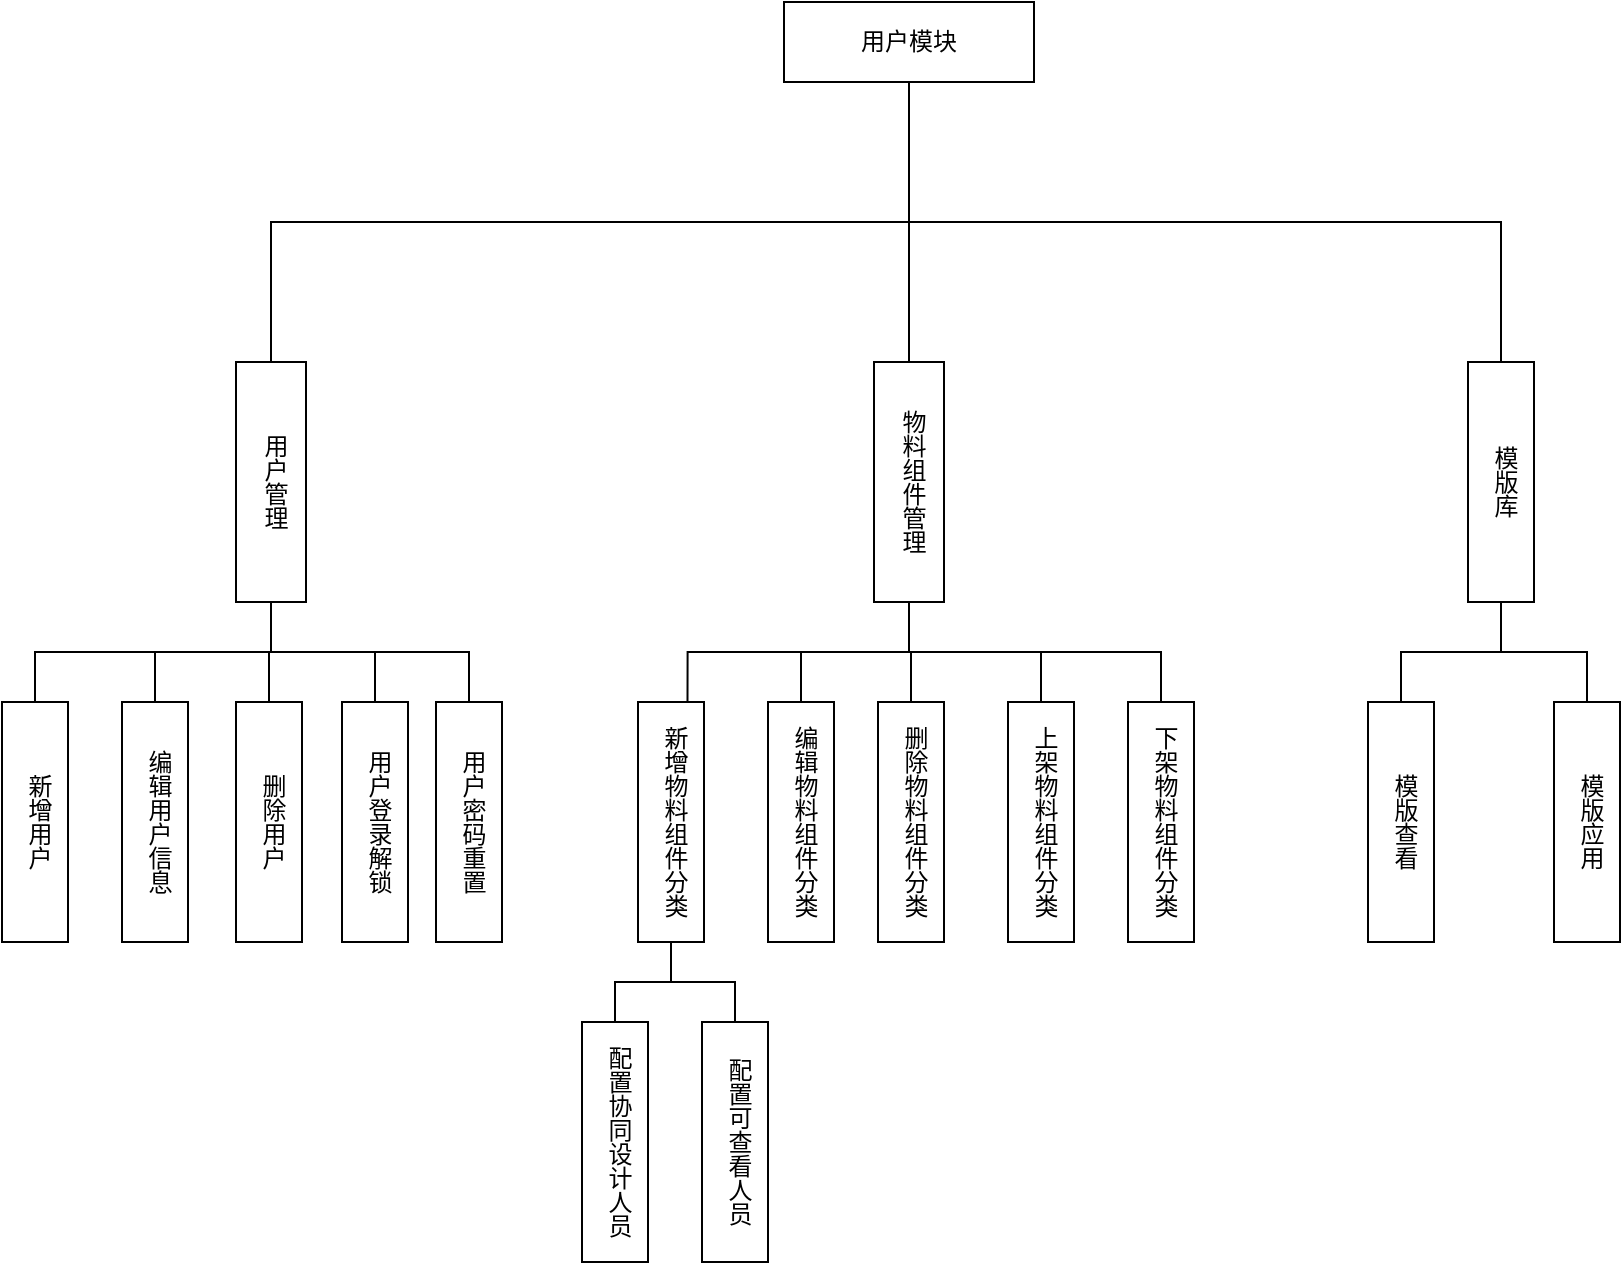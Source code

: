<mxfile version="24.0.5" type="github">
  <diagram name="第 1 页" id="GacjE3XN_x0uH7swu14T">
    <mxGraphModel dx="2074" dy="3488" grid="1" gridSize="10" guides="1" tooltips="1" connect="1" arrows="1" fold="1" page="1" pageScale="1" pageWidth="827" pageHeight="1169" math="0" shadow="0">
      <root>
        <mxCell id="0" />
        <mxCell id="1" parent="0" />
        <mxCell id="slr-krBLTCAGhXhoKUXU-1" style="edgeStyle=orthogonalEdgeStyle;rounded=0;orthogonalLoop=1;jettySize=auto;html=1;exitX=0.5;exitY=1;exitDx=0;exitDy=0;entryX=0.5;entryY=0;entryDx=0;entryDy=0;endArrow=none;endFill=0;" edge="1" parent="1" source="slr-krBLTCAGhXhoKUXU-5" target="slr-krBLTCAGhXhoKUXU-10">
          <mxGeometry relative="1" as="geometry" />
        </mxCell>
        <mxCell id="slr-krBLTCAGhXhoKUXU-2" style="edgeStyle=orthogonalEdgeStyle;rounded=0;orthogonalLoop=1;jettySize=auto;html=1;exitX=0.5;exitY=1;exitDx=0;exitDy=0;entryX=0.5;entryY=0;entryDx=0;entryDy=0;endArrow=none;endFill=0;" edge="1" parent="1" source="slr-krBLTCAGhXhoKUXU-5" target="slr-krBLTCAGhXhoKUXU-16">
          <mxGeometry relative="1" as="geometry" />
        </mxCell>
        <mxCell id="slr-krBLTCAGhXhoKUXU-3" style="edgeStyle=orthogonalEdgeStyle;rounded=0;orthogonalLoop=1;jettySize=auto;html=1;exitX=0.5;exitY=1;exitDx=0;exitDy=0;entryX=0.5;entryY=0;entryDx=0;entryDy=0;endArrow=none;endFill=0;" edge="1" parent="1" source="slr-krBLTCAGhXhoKUXU-5" target="slr-krBLTCAGhXhoKUXU-19">
          <mxGeometry relative="1" as="geometry" />
        </mxCell>
        <mxCell id="slr-krBLTCAGhXhoKUXU-5" value="用户模块" style="rounded=0;whiteSpace=wrap;html=1;" vertex="1" parent="1">
          <mxGeometry x="601" y="-2010" width="125" height="40" as="geometry" />
        </mxCell>
        <mxCell id="slr-krBLTCAGhXhoKUXU-6" style="edgeStyle=orthogonalEdgeStyle;rounded=0;orthogonalLoop=1;jettySize=auto;html=1;exitX=0.5;exitY=1;exitDx=0;exitDy=0;entryX=0.5;entryY=0;entryDx=0;entryDy=0;endArrow=none;endFill=0;" edge="1" parent="1" source="slr-krBLTCAGhXhoKUXU-10" target="slr-krBLTCAGhXhoKUXU-27">
          <mxGeometry relative="1" as="geometry" />
        </mxCell>
        <mxCell id="slr-krBLTCAGhXhoKUXU-7" style="edgeStyle=orthogonalEdgeStyle;rounded=0;orthogonalLoop=1;jettySize=auto;html=1;exitX=0.5;exitY=1;exitDx=0;exitDy=0;entryX=0.5;entryY=0;entryDx=0;entryDy=0;endArrow=none;endFill=0;" edge="1" parent="1" source="slr-krBLTCAGhXhoKUXU-10" target="slr-krBLTCAGhXhoKUXU-28">
          <mxGeometry relative="1" as="geometry" />
        </mxCell>
        <mxCell id="slr-krBLTCAGhXhoKUXU-9" style="edgeStyle=orthogonalEdgeStyle;rounded=0;orthogonalLoop=1;jettySize=auto;html=1;exitX=0.5;exitY=1;exitDx=0;exitDy=0;entryX=0.5;entryY=0;entryDx=0;entryDy=0;endArrow=none;endFill=0;" edge="1" parent="1" source="slr-krBLTCAGhXhoKUXU-10" target="slr-krBLTCAGhXhoKUXU-30">
          <mxGeometry relative="1" as="geometry" />
        </mxCell>
        <mxCell id="slr-krBLTCAGhXhoKUXU-45" style="edgeStyle=orthogonalEdgeStyle;rounded=0;orthogonalLoop=1;jettySize=auto;html=1;exitX=0.5;exitY=1;exitDx=0;exitDy=0;entryX=0.5;entryY=0;entryDx=0;entryDy=0;endArrow=none;endFill=0;" edge="1" parent="1" source="slr-krBLTCAGhXhoKUXU-10" target="slr-krBLTCAGhXhoKUXU-29">
          <mxGeometry relative="1" as="geometry" />
        </mxCell>
        <mxCell id="slr-krBLTCAGhXhoKUXU-46" style="edgeStyle=orthogonalEdgeStyle;rounded=0;orthogonalLoop=1;jettySize=auto;html=1;exitX=0.5;exitY=1;exitDx=0;exitDy=0;entryX=0.5;entryY=0;entryDx=0;entryDy=0;endArrow=none;endFill=0;" edge="1" parent="1" source="slr-krBLTCAGhXhoKUXU-10" target="slr-krBLTCAGhXhoKUXU-44">
          <mxGeometry relative="1" as="geometry" />
        </mxCell>
        <mxCell id="slr-krBLTCAGhXhoKUXU-10" value="用户管理" style="rounded=0;whiteSpace=wrap;html=1;verticalAlign=middle;align=center;labelPosition=center;verticalLabelPosition=middle;textDirection=vertical-rl;" vertex="1" parent="1">
          <mxGeometry x="327" y="-1830" width="35" height="120" as="geometry" />
        </mxCell>
        <mxCell id="slr-krBLTCAGhXhoKUXU-11" style="edgeStyle=orthogonalEdgeStyle;rounded=0;orthogonalLoop=1;jettySize=auto;html=1;exitX=0.5;exitY=1;exitDx=0;exitDy=0;entryX=0.75;entryY=0;entryDx=0;entryDy=0;endArrow=none;endFill=0;" edge="1" parent="1" source="slr-krBLTCAGhXhoKUXU-16" target="slr-krBLTCAGhXhoKUXU-35">
          <mxGeometry relative="1" as="geometry" />
        </mxCell>
        <mxCell id="slr-krBLTCAGhXhoKUXU-12" style="edgeStyle=orthogonalEdgeStyle;rounded=0;orthogonalLoop=1;jettySize=auto;html=1;exitX=0.5;exitY=1;exitDx=0;exitDy=0;entryX=0.5;entryY=0;entryDx=0;entryDy=0;endArrow=none;endFill=0;" edge="1" parent="1" source="slr-krBLTCAGhXhoKUXU-16" target="slr-krBLTCAGhXhoKUXU-36">
          <mxGeometry relative="1" as="geometry" />
        </mxCell>
        <mxCell id="slr-krBLTCAGhXhoKUXU-13" style="edgeStyle=orthogonalEdgeStyle;rounded=0;orthogonalLoop=1;jettySize=auto;html=1;exitX=0.5;exitY=1;exitDx=0;exitDy=0;entryX=0.5;entryY=0;entryDx=0;entryDy=0;endArrow=none;endFill=0;" edge="1" parent="1" source="slr-krBLTCAGhXhoKUXU-16" target="slr-krBLTCAGhXhoKUXU-37">
          <mxGeometry relative="1" as="geometry" />
        </mxCell>
        <mxCell id="slr-krBLTCAGhXhoKUXU-14" style="edgeStyle=orthogonalEdgeStyle;rounded=0;orthogonalLoop=1;jettySize=auto;html=1;exitX=0.5;exitY=1;exitDx=0;exitDy=0;entryX=0.5;entryY=0;entryDx=0;entryDy=0;endArrow=none;endFill=0;" edge="1" parent="1" source="slr-krBLTCAGhXhoKUXU-16" target="slr-krBLTCAGhXhoKUXU-38">
          <mxGeometry relative="1" as="geometry" />
        </mxCell>
        <mxCell id="slr-krBLTCAGhXhoKUXU-15" style="edgeStyle=orthogonalEdgeStyle;rounded=0;orthogonalLoop=1;jettySize=auto;html=1;exitX=0.5;exitY=1;exitDx=0;exitDy=0;entryX=0.5;entryY=0;entryDx=0;entryDy=0;endArrow=none;endFill=0;" edge="1" parent="1" source="slr-krBLTCAGhXhoKUXU-16" target="slr-krBLTCAGhXhoKUXU-39">
          <mxGeometry relative="1" as="geometry" />
        </mxCell>
        <mxCell id="slr-krBLTCAGhXhoKUXU-16" value="物料组件管理" style="rounded=0;whiteSpace=wrap;html=1;verticalAlign=middle;align=center;labelPosition=center;verticalLabelPosition=middle;textDirection=vertical-rl;strokeWidth=1;" vertex="1" parent="1">
          <mxGeometry x="646" y="-1830" width="35" height="120" as="geometry" />
        </mxCell>
        <mxCell id="slr-krBLTCAGhXhoKUXU-17" style="edgeStyle=orthogonalEdgeStyle;rounded=0;orthogonalLoop=1;jettySize=auto;html=1;exitX=0.5;exitY=1;exitDx=0;exitDy=0;endArrow=none;endFill=0;" edge="1" parent="1" source="slr-krBLTCAGhXhoKUXU-19" target="slr-krBLTCAGhXhoKUXU-42">
          <mxGeometry relative="1" as="geometry" />
        </mxCell>
        <mxCell id="slr-krBLTCAGhXhoKUXU-18" style="edgeStyle=orthogonalEdgeStyle;rounded=0;orthogonalLoop=1;jettySize=auto;html=1;exitX=0.5;exitY=1;exitDx=0;exitDy=0;entryX=0.5;entryY=0;entryDx=0;entryDy=0;endArrow=none;endFill=0;" edge="1" parent="1" source="slr-krBLTCAGhXhoKUXU-19" target="slr-krBLTCAGhXhoKUXU-43">
          <mxGeometry relative="1" as="geometry" />
        </mxCell>
        <mxCell id="slr-krBLTCAGhXhoKUXU-19" value="模版库" style="rounded=0;whiteSpace=wrap;html=1;verticalAlign=middle;align=center;labelPosition=center;verticalLabelPosition=middle;textDirection=vertical-rl;spacing=0;" vertex="1" parent="1">
          <mxGeometry x="943" y="-1830" width="33" height="120" as="geometry" />
        </mxCell>
        <mxCell id="slr-krBLTCAGhXhoKUXU-27" value="新增用户" style="rounded=0;whiteSpace=wrap;html=1;verticalAlign=middle;align=center;labelPosition=center;verticalLabelPosition=middle;textDirection=vertical-rl;spacing=0;" vertex="1" parent="1">
          <mxGeometry x="210" y="-1660" width="33" height="120" as="geometry" />
        </mxCell>
        <mxCell id="slr-krBLTCAGhXhoKUXU-28" value="编辑用户信息" style="rounded=0;whiteSpace=wrap;html=1;verticalAlign=middle;align=center;labelPosition=center;verticalLabelPosition=middle;textDirection=vertical-rl;spacing=0;" vertex="1" parent="1">
          <mxGeometry x="270" y="-1660" width="33" height="120" as="geometry" />
        </mxCell>
        <mxCell id="slr-krBLTCAGhXhoKUXU-29" value="删除用户" style="rounded=0;whiteSpace=wrap;html=1;verticalAlign=middle;align=center;labelPosition=center;verticalLabelPosition=middle;textDirection=vertical-rl;spacing=0;" vertex="1" parent="1">
          <mxGeometry x="327" y="-1660" width="33" height="120" as="geometry" />
        </mxCell>
        <mxCell id="slr-krBLTCAGhXhoKUXU-30" value="用户登录解锁" style="rounded=0;whiteSpace=wrap;html=1;verticalAlign=middle;align=center;labelPosition=center;verticalLabelPosition=middle;textDirection=vertical-rl;spacing=0;" vertex="1" parent="1">
          <mxGeometry x="380" y="-1660" width="33" height="120" as="geometry" />
        </mxCell>
        <mxCell id="slr-krBLTCAGhXhoKUXU-33" style="edgeStyle=orthogonalEdgeStyle;rounded=0;orthogonalLoop=1;jettySize=auto;html=1;exitX=0.5;exitY=1;exitDx=0;exitDy=0;entryX=0.5;entryY=0;entryDx=0;entryDy=0;endArrow=none;endFill=0;" edge="1" parent="1" source="slr-krBLTCAGhXhoKUXU-35" target="slr-krBLTCAGhXhoKUXU-40">
          <mxGeometry relative="1" as="geometry" />
        </mxCell>
        <mxCell id="slr-krBLTCAGhXhoKUXU-34" style="edgeStyle=orthogonalEdgeStyle;rounded=0;orthogonalLoop=1;jettySize=auto;html=1;exitX=0.5;exitY=1;exitDx=0;exitDy=0;entryX=0.5;entryY=0;entryDx=0;entryDy=0;endArrow=none;endFill=0;" edge="1" parent="1" source="slr-krBLTCAGhXhoKUXU-35" target="slr-krBLTCAGhXhoKUXU-41">
          <mxGeometry relative="1" as="geometry" />
        </mxCell>
        <mxCell id="slr-krBLTCAGhXhoKUXU-35" value="新增物料组件分类" style="rounded=0;whiteSpace=wrap;html=1;verticalAlign=middle;align=center;labelPosition=center;verticalLabelPosition=middle;textDirection=vertical-rl;spacing=0;" vertex="1" parent="1">
          <mxGeometry x="528" y="-1660" width="33" height="120" as="geometry" />
        </mxCell>
        <mxCell id="slr-krBLTCAGhXhoKUXU-36" value="编辑物料组件分类" style="rounded=0;whiteSpace=wrap;html=1;verticalAlign=middle;align=center;labelPosition=center;verticalLabelPosition=middle;textDirection=vertical-rl;spacing=0;" vertex="1" parent="1">
          <mxGeometry x="593" y="-1660" width="33" height="120" as="geometry" />
        </mxCell>
        <mxCell id="slr-krBLTCAGhXhoKUXU-37" value="删除物料组件分类" style="rounded=0;whiteSpace=wrap;html=1;verticalAlign=middle;align=center;labelPosition=center;verticalLabelPosition=middle;textDirection=vertical-rl;spacing=0;" vertex="1" parent="1">
          <mxGeometry x="648" y="-1660" width="33" height="120" as="geometry" />
        </mxCell>
        <mxCell id="slr-krBLTCAGhXhoKUXU-38" value="上架物料组件分类" style="rounded=0;whiteSpace=wrap;html=1;verticalAlign=middle;align=center;labelPosition=center;verticalLabelPosition=middle;textDirection=vertical-rl;spacing=0;" vertex="1" parent="1">
          <mxGeometry x="713" y="-1660" width="33" height="120" as="geometry" />
        </mxCell>
        <mxCell id="slr-krBLTCAGhXhoKUXU-39" value="下架物料组件分类" style="rounded=0;whiteSpace=wrap;html=1;verticalAlign=middle;align=center;labelPosition=center;verticalLabelPosition=middle;textDirection=vertical-rl;spacing=0;" vertex="1" parent="1">
          <mxGeometry x="773" y="-1660" width="33" height="120" as="geometry" />
        </mxCell>
        <mxCell id="slr-krBLTCAGhXhoKUXU-40" value="配置协同设计人员" style="rounded=0;whiteSpace=wrap;html=1;verticalAlign=middle;align=center;labelPosition=center;verticalLabelPosition=middle;textDirection=vertical-rl;spacing=0;" vertex="1" parent="1">
          <mxGeometry x="500" y="-1500" width="33" height="120" as="geometry" />
        </mxCell>
        <mxCell id="slr-krBLTCAGhXhoKUXU-41" value="配置可查看人员" style="rounded=0;whiteSpace=wrap;html=1;verticalAlign=middle;align=center;labelPosition=center;verticalLabelPosition=middle;textDirection=vertical-rl;spacing=0;" vertex="1" parent="1">
          <mxGeometry x="560" y="-1500" width="33" height="120" as="geometry" />
        </mxCell>
        <mxCell id="slr-krBLTCAGhXhoKUXU-42" value="模版查看" style="rounded=0;whiteSpace=wrap;html=1;verticalAlign=middle;align=center;labelPosition=center;verticalLabelPosition=middle;textDirection=vertical-rl;spacing=0;" vertex="1" parent="1">
          <mxGeometry x="893" y="-1660" width="33" height="120" as="geometry" />
        </mxCell>
        <mxCell id="slr-krBLTCAGhXhoKUXU-43" value="模版应用" style="rounded=0;whiteSpace=wrap;html=1;verticalAlign=middle;align=center;labelPosition=center;verticalLabelPosition=middle;textDirection=vertical-rl;spacing=0;" vertex="1" parent="1">
          <mxGeometry x="986" y="-1660" width="33" height="120" as="geometry" />
        </mxCell>
        <mxCell id="slr-krBLTCAGhXhoKUXU-44" value="用户密码重置" style="rounded=0;whiteSpace=wrap;html=1;verticalAlign=middle;align=center;labelPosition=center;verticalLabelPosition=middle;textDirection=vertical-rl;spacing=0;" vertex="1" parent="1">
          <mxGeometry x="427" y="-1660" width="33" height="120" as="geometry" />
        </mxCell>
      </root>
    </mxGraphModel>
  </diagram>
</mxfile>
